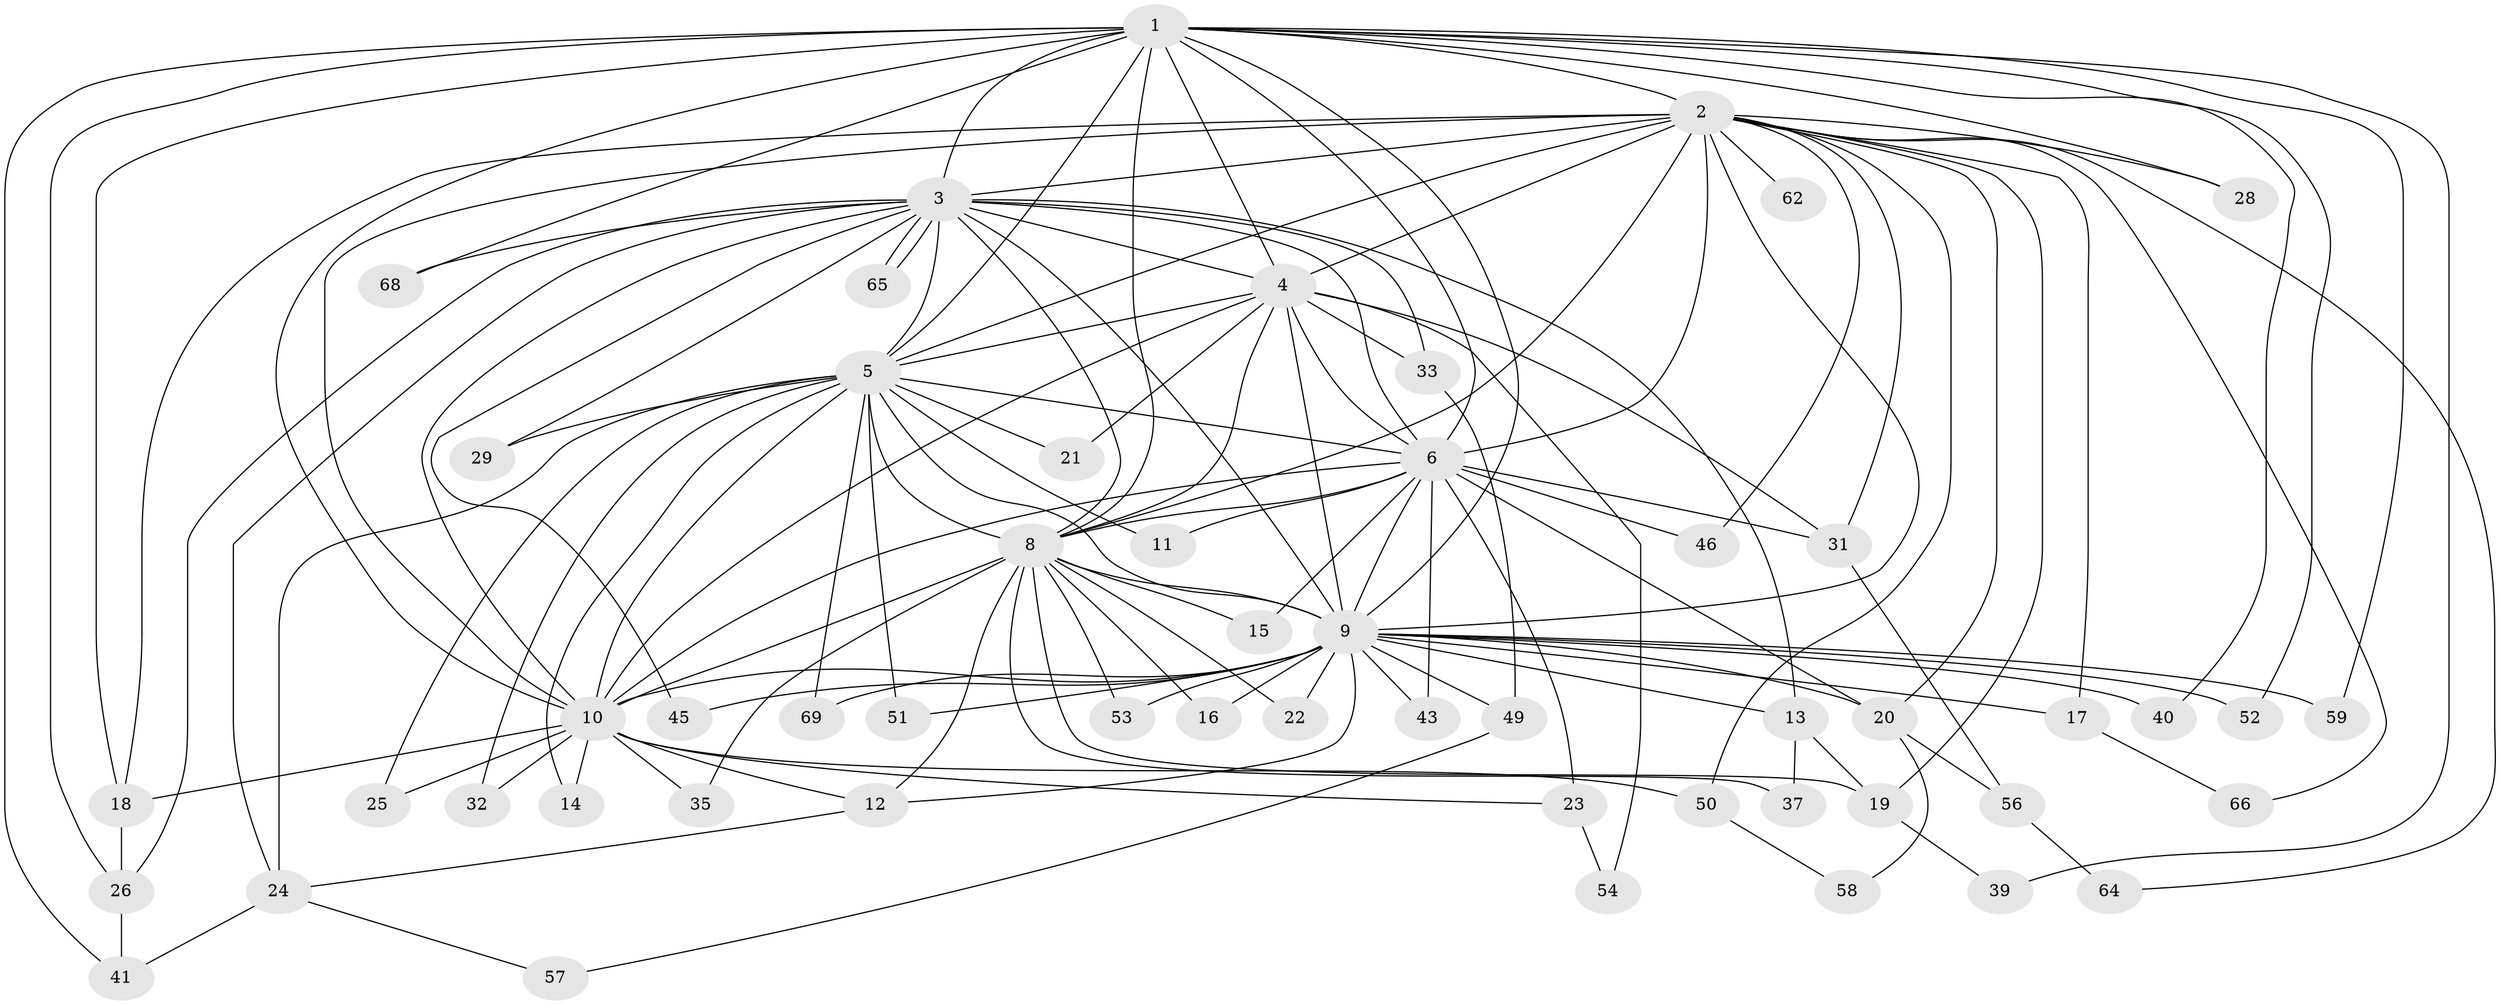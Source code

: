 // original degree distribution, {19: 0.043478260869565216, 16: 0.057971014492753624, 14: 0.014492753623188406, 18: 0.014492753623188406, 25: 0.014492753623188406, 2: 0.5797101449275363, 4: 0.07246376811594203, 3: 0.15942028985507245, 5: 0.043478260869565216}
// Generated by graph-tools (version 1.1) at 2025/11/02/27/25 16:11:01]
// undirected, 54 vertices, 133 edges
graph export_dot {
graph [start="1"]
  node [color=gray90,style=filled];
  1 [super="+27"];
  2 [super="+7"];
  3 [super="+30"];
  4 [super="+38"];
  5 [super="+48"];
  6 [super="+55"];
  8 [super="+67"];
  9 [super="+60"];
  10 [super="+44"];
  11;
  12;
  13 [super="+34"];
  14;
  15;
  16;
  17;
  18;
  19;
  20;
  21;
  22;
  23;
  24 [super="+42"];
  25;
  26 [super="+36"];
  28;
  29;
  31 [super="+47"];
  32;
  33;
  35;
  37;
  39;
  40;
  41 [super="+63"];
  43;
  45;
  46;
  49;
  50 [super="+61"];
  51;
  52;
  53;
  54;
  56;
  57;
  58;
  59;
  62;
  64;
  65;
  66;
  68;
  69;
  1 -- 2 [weight=2];
  1 -- 3 [weight=2];
  1 -- 4;
  1 -- 5;
  1 -- 6;
  1 -- 8 [weight=2];
  1 -- 9;
  1 -- 10;
  1 -- 26;
  1 -- 28;
  1 -- 39;
  1 -- 40;
  1 -- 41;
  1 -- 52;
  1 -- 59;
  1 -- 68;
  1 -- 18;
  2 -- 3 [weight=2];
  2 -- 4 [weight=3];
  2 -- 5 [weight=2];
  2 -- 6 [weight=2];
  2 -- 8 [weight=2];
  2 -- 9 [weight=2];
  2 -- 10 [weight=2];
  2 -- 17;
  2 -- 31;
  2 -- 46;
  2 -- 62 [weight=2];
  2 -- 64;
  2 -- 66;
  2 -- 18;
  2 -- 19;
  2 -- 20;
  2 -- 28;
  2 -- 50 [weight=2];
  3 -- 4;
  3 -- 5;
  3 -- 6;
  3 -- 8;
  3 -- 9;
  3 -- 10;
  3 -- 13;
  3 -- 24;
  3 -- 29;
  3 -- 65;
  3 -- 65;
  3 -- 68;
  3 -- 33;
  3 -- 45;
  3 -- 26;
  4 -- 5;
  4 -- 6;
  4 -- 8;
  4 -- 9;
  4 -- 10;
  4 -- 21;
  4 -- 31;
  4 -- 33;
  4 -- 54;
  5 -- 6;
  5 -- 8;
  5 -- 9;
  5 -- 10 [weight=2];
  5 -- 11;
  5 -- 14;
  5 -- 21;
  5 -- 25;
  5 -- 29;
  5 -- 32;
  5 -- 51;
  5 -- 69;
  5 -- 24;
  6 -- 8;
  6 -- 9;
  6 -- 10;
  6 -- 11;
  6 -- 15;
  6 -- 23;
  6 -- 43;
  6 -- 46;
  6 -- 20;
  6 -- 31;
  8 -- 9;
  8 -- 10;
  8 -- 12;
  8 -- 15;
  8 -- 16;
  8 -- 19;
  8 -- 22;
  8 -- 35;
  8 -- 37;
  8 -- 53;
  9 -- 10 [weight=2];
  9 -- 12;
  9 -- 13;
  9 -- 16;
  9 -- 17;
  9 -- 20;
  9 -- 22;
  9 -- 40;
  9 -- 43;
  9 -- 45;
  9 -- 49;
  9 -- 51;
  9 -- 52;
  9 -- 53;
  9 -- 59;
  9 -- 69;
  10 -- 14;
  10 -- 18;
  10 -- 23;
  10 -- 25;
  10 -- 32;
  10 -- 35;
  10 -- 50;
  10 -- 12;
  12 -- 24;
  13 -- 37;
  13 -- 19;
  17 -- 66;
  18 -- 26;
  19 -- 39;
  20 -- 56;
  20 -- 58;
  23 -- 54;
  24 -- 41;
  24 -- 57;
  26 -- 41;
  31 -- 56;
  33 -- 49;
  49 -- 57;
  50 -- 58;
  56 -- 64;
}
